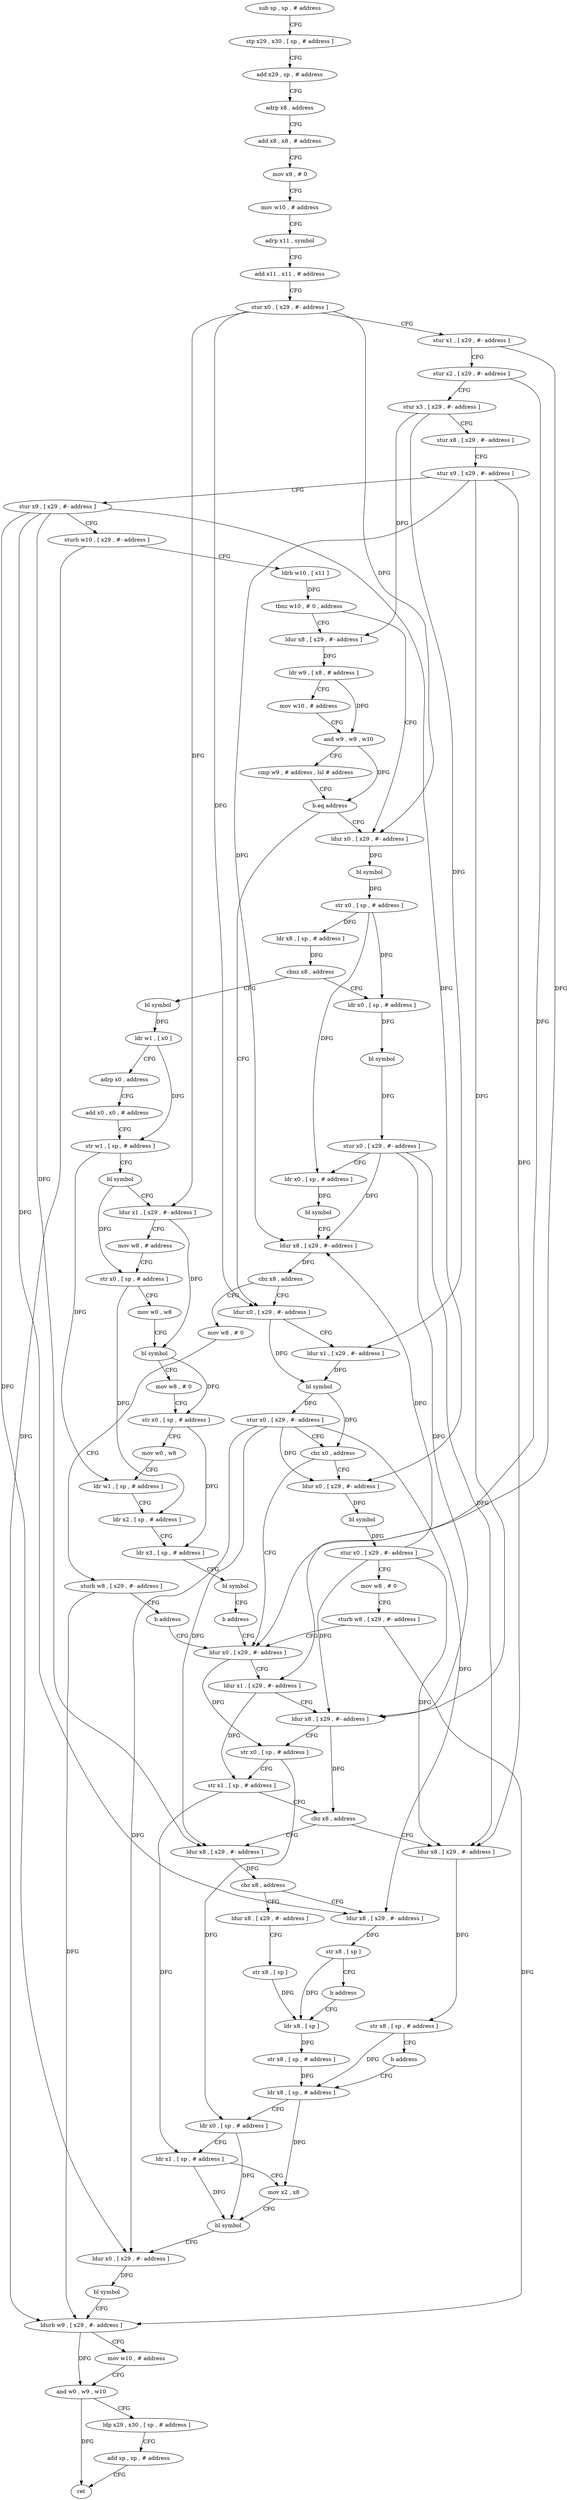 digraph "func" {
"4212732" [label = "sub sp , sp , # address" ]
"4212736" [label = "stp x29 , x30 , [ sp , # address ]" ]
"4212740" [label = "add x29 , sp , # address" ]
"4212744" [label = "adrp x8 , address" ]
"4212748" [label = "add x8 , x8 , # address" ]
"4212752" [label = "mov x9 , # 0" ]
"4212756" [label = "mov w10 , # address" ]
"4212760" [label = "adrp x11 , symbol" ]
"4212764" [label = "add x11 , x11 , # address" ]
"4212768" [label = "stur x0 , [ x29 , #- address ]" ]
"4212772" [label = "stur x1 , [ x29 , #- address ]" ]
"4212776" [label = "stur x2 , [ x29 , #- address ]" ]
"4212780" [label = "stur x3 , [ x29 , #- address ]" ]
"4212784" [label = "stur x8 , [ x29 , #- address ]" ]
"4212788" [label = "stur x9 , [ x29 , #- address ]" ]
"4212792" [label = "stur x9 , [ x29 , #- address ]" ]
"4212796" [label = "sturb w10 , [ x29 , #- address ]" ]
"4212800" [label = "ldrb w10 , [ x11 ]" ]
"4212804" [label = "tbnz w10 , # 0 , address" ]
"4212832" [label = "ldur x0 , [ x29 , #- address ]" ]
"4212808" [label = "ldur x8 , [ x29 , #- address ]" ]
"4212836" [label = "bl symbol" ]
"4212840" [label = "str x0 , [ sp , # address ]" ]
"4212844" [label = "ldr x8 , [ sp , # address ]" ]
"4212848" [label = "cbnz x8 , address" ]
"4212928" [label = "ldr x0 , [ sp , # address ]" ]
"4212852" [label = "bl symbol" ]
"4212812" [label = "ldr w9 , [ x8 , # address ]" ]
"4212816" [label = "mov w10 , # address" ]
"4212820" [label = "and w9 , w9 , w10" ]
"4212824" [label = "cmp w9 , # address , lsl # address" ]
"4212828" [label = "b.eq address" ]
"4212968" [label = "ldur x0 , [ x29 , #- address ]" ]
"4212932" [label = "bl symbol" ]
"4212936" [label = "stur x0 , [ x29 , #- address ]" ]
"4212940" [label = "ldr x0 , [ sp , # address ]" ]
"4212944" [label = "bl symbol" ]
"4212948" [label = "ldur x8 , [ x29 , #- address ]" ]
"4212952" [label = "cbz x8 , address" ]
"4212956" [label = "mov w8 , # 0" ]
"4212856" [label = "ldr w1 , [ x0 ]" ]
"4212860" [label = "adrp x0 , address" ]
"4212864" [label = "add x0 , x0 , # address" ]
"4212868" [label = "str w1 , [ sp , # address ]" ]
"4212872" [label = "bl symbol" ]
"4212876" [label = "ldur x1 , [ x29 , #- address ]" ]
"4212880" [label = "mov w8 , # address" ]
"4212884" [label = "str x0 , [ sp , # address ]" ]
"4212888" [label = "mov w0 , w8" ]
"4212892" [label = "bl symbol" ]
"4212896" [label = "mov w8 , # 0" ]
"4212900" [label = "str x0 , [ sp , # address ]" ]
"4212904" [label = "mov w0 , w8" ]
"4212908" [label = "ldr w1 , [ sp , # address ]" ]
"4212912" [label = "ldr x2 , [ sp , # address ]" ]
"4212916" [label = "ldr x3 , [ sp , # address ]" ]
"4212920" [label = "bl symbol" ]
"4212924" [label = "b address" ]
"4213008" [label = "ldur x0 , [ x29 , #- address ]" ]
"4212972" [label = "ldur x1 , [ x29 , #- address ]" ]
"4212976" [label = "bl symbol" ]
"4212980" [label = "stur x0 , [ x29 , #- address ]" ]
"4212984" [label = "cbz x0 , address" ]
"4212988" [label = "ldur x0 , [ x29 , #- address ]" ]
"4212960" [label = "sturb w8 , [ x29 , #- address ]" ]
"4212964" [label = "b address" ]
"4213012" [label = "ldur x1 , [ x29 , #- address ]" ]
"4213016" [label = "ldur x8 , [ x29 , #- address ]" ]
"4213020" [label = "str x0 , [ sp , # address ]" ]
"4213024" [label = "str x1 , [ sp , # address ]" ]
"4213028" [label = "cbz x8 , address" ]
"4213044" [label = "ldur x8 , [ x29 , #- address ]" ]
"4213032" [label = "ldur x8 , [ x29 , #- address ]" ]
"4212992" [label = "bl symbol" ]
"4212996" [label = "stur x0 , [ x29 , #- address ]" ]
"4213000" [label = "mov w8 , # 0" ]
"4213004" [label = "sturb w8 , [ x29 , #- address ]" ]
"4213048" [label = "cbz x8 , address" ]
"4213064" [label = "ldur x8 , [ x29 , #- address ]" ]
"4213052" [label = "ldur x8 , [ x29 , #- address ]" ]
"4213036" [label = "str x8 , [ sp , # address ]" ]
"4213040" [label = "b address" ]
"4213080" [label = "ldr x8 , [ sp , # address ]" ]
"4213068" [label = "str x8 , [ sp ]" ]
"4213072" [label = "ldr x8 , [ sp ]" ]
"4213056" [label = "str x8 , [ sp ]" ]
"4213060" [label = "b address" ]
"4213084" [label = "ldr x0 , [ sp , # address ]" ]
"4213088" [label = "ldr x1 , [ sp , # address ]" ]
"4213092" [label = "mov x2 , x8" ]
"4213096" [label = "bl symbol" ]
"4213100" [label = "ldur x0 , [ x29 , #- address ]" ]
"4213104" [label = "bl symbol" ]
"4213108" [label = "ldurb w9 , [ x29 , #- address ]" ]
"4213112" [label = "mov w10 , # address" ]
"4213116" [label = "and w0 , w9 , w10" ]
"4213120" [label = "ldp x29 , x30 , [ sp , # address ]" ]
"4213124" [label = "add sp , sp , # address" ]
"4213128" [label = "ret" ]
"4213076" [label = "str x8 , [ sp , # address ]" ]
"4212732" -> "4212736" [ label = "CFG" ]
"4212736" -> "4212740" [ label = "CFG" ]
"4212740" -> "4212744" [ label = "CFG" ]
"4212744" -> "4212748" [ label = "CFG" ]
"4212748" -> "4212752" [ label = "CFG" ]
"4212752" -> "4212756" [ label = "CFG" ]
"4212756" -> "4212760" [ label = "CFG" ]
"4212760" -> "4212764" [ label = "CFG" ]
"4212764" -> "4212768" [ label = "CFG" ]
"4212768" -> "4212772" [ label = "CFG" ]
"4212768" -> "4212832" [ label = "DFG" ]
"4212768" -> "4212876" [ label = "DFG" ]
"4212768" -> "4212968" [ label = "DFG" ]
"4212772" -> "4212776" [ label = "CFG" ]
"4212772" -> "4213008" [ label = "DFG" ]
"4212776" -> "4212780" [ label = "CFG" ]
"4212776" -> "4213012" [ label = "DFG" ]
"4212780" -> "4212784" [ label = "CFG" ]
"4212780" -> "4212808" [ label = "DFG" ]
"4212780" -> "4212972" [ label = "DFG" ]
"4212784" -> "4212788" [ label = "CFG" ]
"4212788" -> "4212792" [ label = "CFG" ]
"4212788" -> "4212948" [ label = "DFG" ]
"4212788" -> "4213016" [ label = "DFG" ]
"4212788" -> "4213032" [ label = "DFG" ]
"4212792" -> "4212796" [ label = "CFG" ]
"4212792" -> "4212988" [ label = "DFG" ]
"4212792" -> "4213044" [ label = "DFG" ]
"4212792" -> "4213052" [ label = "DFG" ]
"4212792" -> "4213100" [ label = "DFG" ]
"4212796" -> "4212800" [ label = "CFG" ]
"4212796" -> "4213108" [ label = "DFG" ]
"4212800" -> "4212804" [ label = "DFG" ]
"4212804" -> "4212832" [ label = "CFG" ]
"4212804" -> "4212808" [ label = "CFG" ]
"4212832" -> "4212836" [ label = "DFG" ]
"4212808" -> "4212812" [ label = "DFG" ]
"4212836" -> "4212840" [ label = "DFG" ]
"4212840" -> "4212844" [ label = "DFG" ]
"4212840" -> "4212928" [ label = "DFG" ]
"4212840" -> "4212940" [ label = "DFG" ]
"4212844" -> "4212848" [ label = "DFG" ]
"4212848" -> "4212928" [ label = "CFG" ]
"4212848" -> "4212852" [ label = "CFG" ]
"4212928" -> "4212932" [ label = "DFG" ]
"4212852" -> "4212856" [ label = "DFG" ]
"4212812" -> "4212816" [ label = "CFG" ]
"4212812" -> "4212820" [ label = "DFG" ]
"4212816" -> "4212820" [ label = "CFG" ]
"4212820" -> "4212824" [ label = "CFG" ]
"4212820" -> "4212828" [ label = "DFG" ]
"4212824" -> "4212828" [ label = "CFG" ]
"4212828" -> "4212968" [ label = "CFG" ]
"4212828" -> "4212832" [ label = "CFG" ]
"4212968" -> "4212972" [ label = "CFG" ]
"4212968" -> "4212976" [ label = "DFG" ]
"4212932" -> "4212936" [ label = "DFG" ]
"4212936" -> "4212940" [ label = "CFG" ]
"4212936" -> "4212948" [ label = "DFG" ]
"4212936" -> "4213016" [ label = "DFG" ]
"4212936" -> "4213032" [ label = "DFG" ]
"4212940" -> "4212944" [ label = "DFG" ]
"4212944" -> "4212948" [ label = "CFG" ]
"4212948" -> "4212952" [ label = "DFG" ]
"4212952" -> "4212968" [ label = "CFG" ]
"4212952" -> "4212956" [ label = "CFG" ]
"4212956" -> "4212960" [ label = "CFG" ]
"4212856" -> "4212860" [ label = "CFG" ]
"4212856" -> "4212868" [ label = "DFG" ]
"4212860" -> "4212864" [ label = "CFG" ]
"4212864" -> "4212868" [ label = "CFG" ]
"4212868" -> "4212872" [ label = "CFG" ]
"4212868" -> "4212908" [ label = "DFG" ]
"4212872" -> "4212876" [ label = "CFG" ]
"4212872" -> "4212884" [ label = "DFG" ]
"4212876" -> "4212880" [ label = "CFG" ]
"4212876" -> "4212892" [ label = "DFG" ]
"4212880" -> "4212884" [ label = "CFG" ]
"4212884" -> "4212888" [ label = "CFG" ]
"4212884" -> "4212912" [ label = "DFG" ]
"4212888" -> "4212892" [ label = "CFG" ]
"4212892" -> "4212896" [ label = "CFG" ]
"4212892" -> "4212900" [ label = "DFG" ]
"4212896" -> "4212900" [ label = "CFG" ]
"4212900" -> "4212904" [ label = "CFG" ]
"4212900" -> "4212916" [ label = "DFG" ]
"4212904" -> "4212908" [ label = "CFG" ]
"4212908" -> "4212912" [ label = "CFG" ]
"4212912" -> "4212916" [ label = "CFG" ]
"4212916" -> "4212920" [ label = "CFG" ]
"4212920" -> "4212924" [ label = "CFG" ]
"4212924" -> "4213008" [ label = "CFG" ]
"4213008" -> "4213012" [ label = "CFG" ]
"4213008" -> "4213020" [ label = "DFG" ]
"4212972" -> "4212976" [ label = "DFG" ]
"4212976" -> "4212980" [ label = "DFG" ]
"4212976" -> "4212984" [ label = "DFG" ]
"4212980" -> "4212984" [ label = "CFG" ]
"4212980" -> "4212988" [ label = "DFG" ]
"4212980" -> "4213044" [ label = "DFG" ]
"4212980" -> "4213052" [ label = "DFG" ]
"4212980" -> "4213100" [ label = "DFG" ]
"4212984" -> "4213008" [ label = "CFG" ]
"4212984" -> "4212988" [ label = "CFG" ]
"4212988" -> "4212992" [ label = "DFG" ]
"4212960" -> "4212964" [ label = "CFG" ]
"4212960" -> "4213108" [ label = "DFG" ]
"4212964" -> "4213008" [ label = "CFG" ]
"4213012" -> "4213016" [ label = "CFG" ]
"4213012" -> "4213024" [ label = "DFG" ]
"4213016" -> "4213020" [ label = "CFG" ]
"4213016" -> "4213028" [ label = "DFG" ]
"4213020" -> "4213024" [ label = "CFG" ]
"4213020" -> "4213084" [ label = "DFG" ]
"4213024" -> "4213028" [ label = "CFG" ]
"4213024" -> "4213088" [ label = "DFG" ]
"4213028" -> "4213044" [ label = "CFG" ]
"4213028" -> "4213032" [ label = "CFG" ]
"4213044" -> "4213048" [ label = "DFG" ]
"4213032" -> "4213036" [ label = "DFG" ]
"4212992" -> "4212996" [ label = "DFG" ]
"4212996" -> "4213000" [ label = "CFG" ]
"4212996" -> "4212948" [ label = "DFG" ]
"4212996" -> "4213016" [ label = "DFG" ]
"4212996" -> "4213032" [ label = "DFG" ]
"4213000" -> "4213004" [ label = "CFG" ]
"4213004" -> "4213008" [ label = "CFG" ]
"4213004" -> "4213108" [ label = "DFG" ]
"4213048" -> "4213064" [ label = "CFG" ]
"4213048" -> "4213052" [ label = "CFG" ]
"4213064" -> "4213068" [ label = "CFG" ]
"4213052" -> "4213056" [ label = "DFG" ]
"4213036" -> "4213040" [ label = "CFG" ]
"4213036" -> "4213080" [ label = "DFG" ]
"4213040" -> "4213080" [ label = "CFG" ]
"4213080" -> "4213084" [ label = "CFG" ]
"4213080" -> "4213092" [ label = "DFG" ]
"4213068" -> "4213072" [ label = "DFG" ]
"4213072" -> "4213076" [ label = "DFG" ]
"4213056" -> "4213060" [ label = "CFG" ]
"4213056" -> "4213072" [ label = "DFG" ]
"4213060" -> "4213072" [ label = "CFG" ]
"4213084" -> "4213088" [ label = "CFG" ]
"4213084" -> "4213096" [ label = "DFG" ]
"4213088" -> "4213092" [ label = "CFG" ]
"4213088" -> "4213096" [ label = "DFG" ]
"4213092" -> "4213096" [ label = "CFG" ]
"4213096" -> "4213100" [ label = "CFG" ]
"4213100" -> "4213104" [ label = "DFG" ]
"4213104" -> "4213108" [ label = "CFG" ]
"4213108" -> "4213112" [ label = "CFG" ]
"4213108" -> "4213116" [ label = "DFG" ]
"4213112" -> "4213116" [ label = "CFG" ]
"4213116" -> "4213120" [ label = "CFG" ]
"4213116" -> "4213128" [ label = "DFG" ]
"4213120" -> "4213124" [ label = "CFG" ]
"4213124" -> "4213128" [ label = "CFG" ]
"4213076" -> "4213080" [ label = "DFG" ]
}
